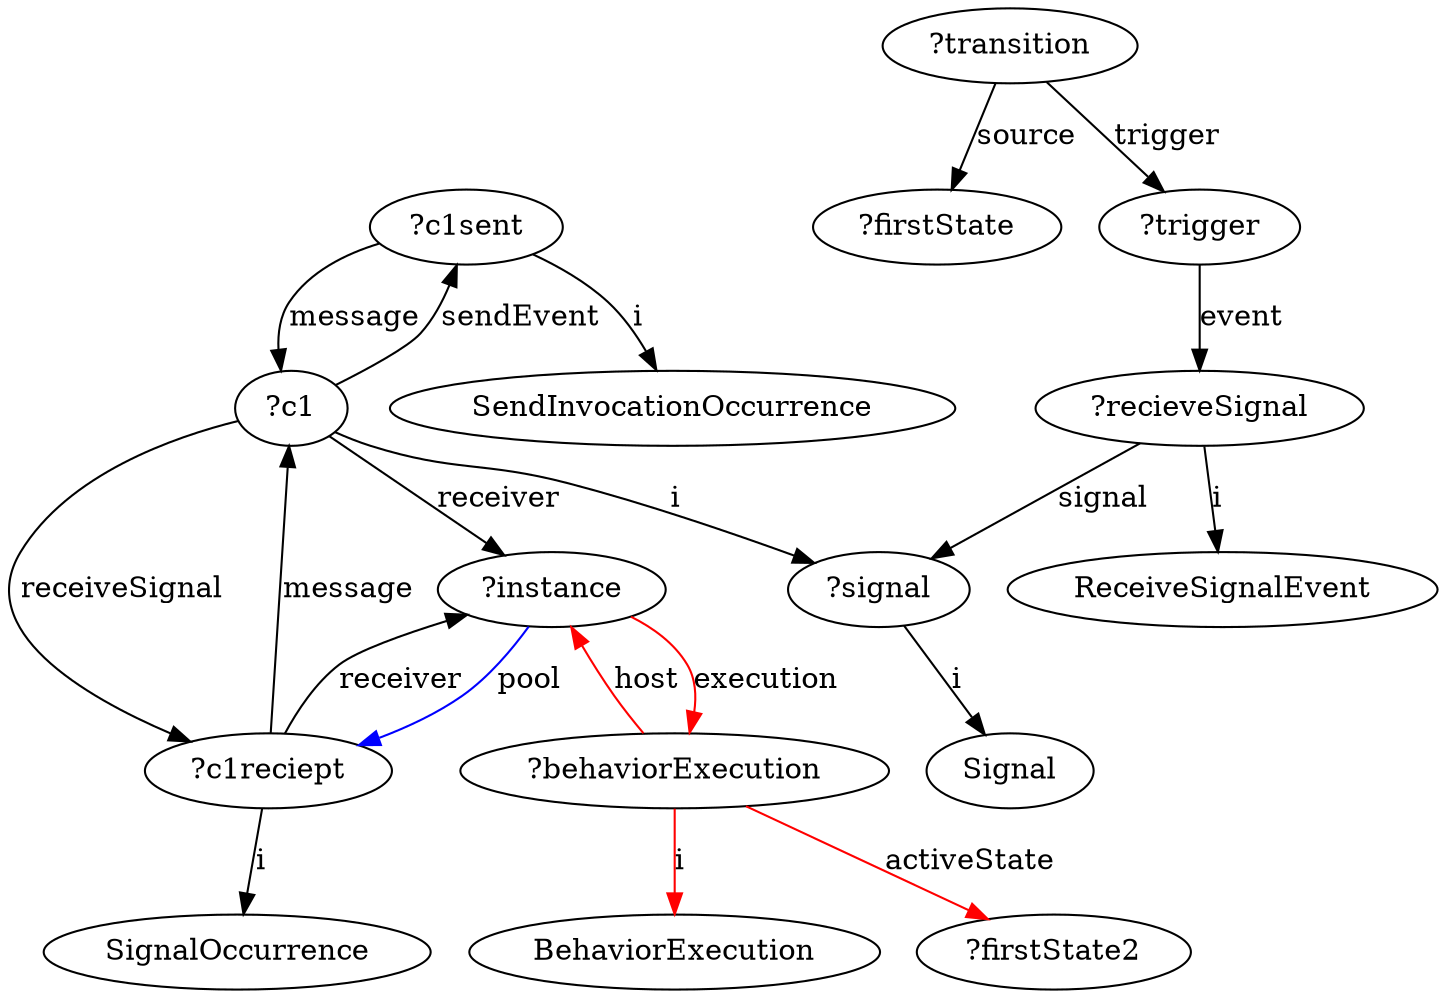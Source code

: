 digraph acceptEventAction_AndIgnore {
	"?c1sent" -> "SendInvocationOccurrence" [label="i"]
	"?recieveSignal" -> "?signal" [label="signal"]
	"?signal" -> "Signal" [label="i"]
	"?recieveSignal" -> "ReceiveSignalEvent" [label="i"]
	"?c1reciept" -> "SignalOccurrence" [label="i"]
	"?c1reciept" -> "?instance" [label="receiver"]
	"?c1" -> "?instance" [label="receiver"]
	"?c1sent" -> "?c1" [label="message"]
	"?c1" -> "?c1sent" [label="sendEvent"]
	"?c1" -> "?c1reciept" [label="receiveSignal"]
	"?c1reciept" -> "?c1" [label="message"]
	"?c1" -> "?signal" [label="i"]
	"?transition" -> "?firstState" [label="source"]
	"?transition" -> "?trigger" [label="trigger"]
	"?trigger" -> "?recieveSignal" [label="event"]
	"?instance" -> "?c1reciept" [label="pool", color="blue"]
	"?behaviorExecution" -> "?firstState2" [label="activeState", color="red"]
	"?instance" -> "?behaviorExecution" [label="execution", color="red"]
	"?behaviorExecution" -> "BehaviorExecution" [label="i", color="red"]
	"?behaviorExecution" -> "?instance" [label="host", color="red"]
}
